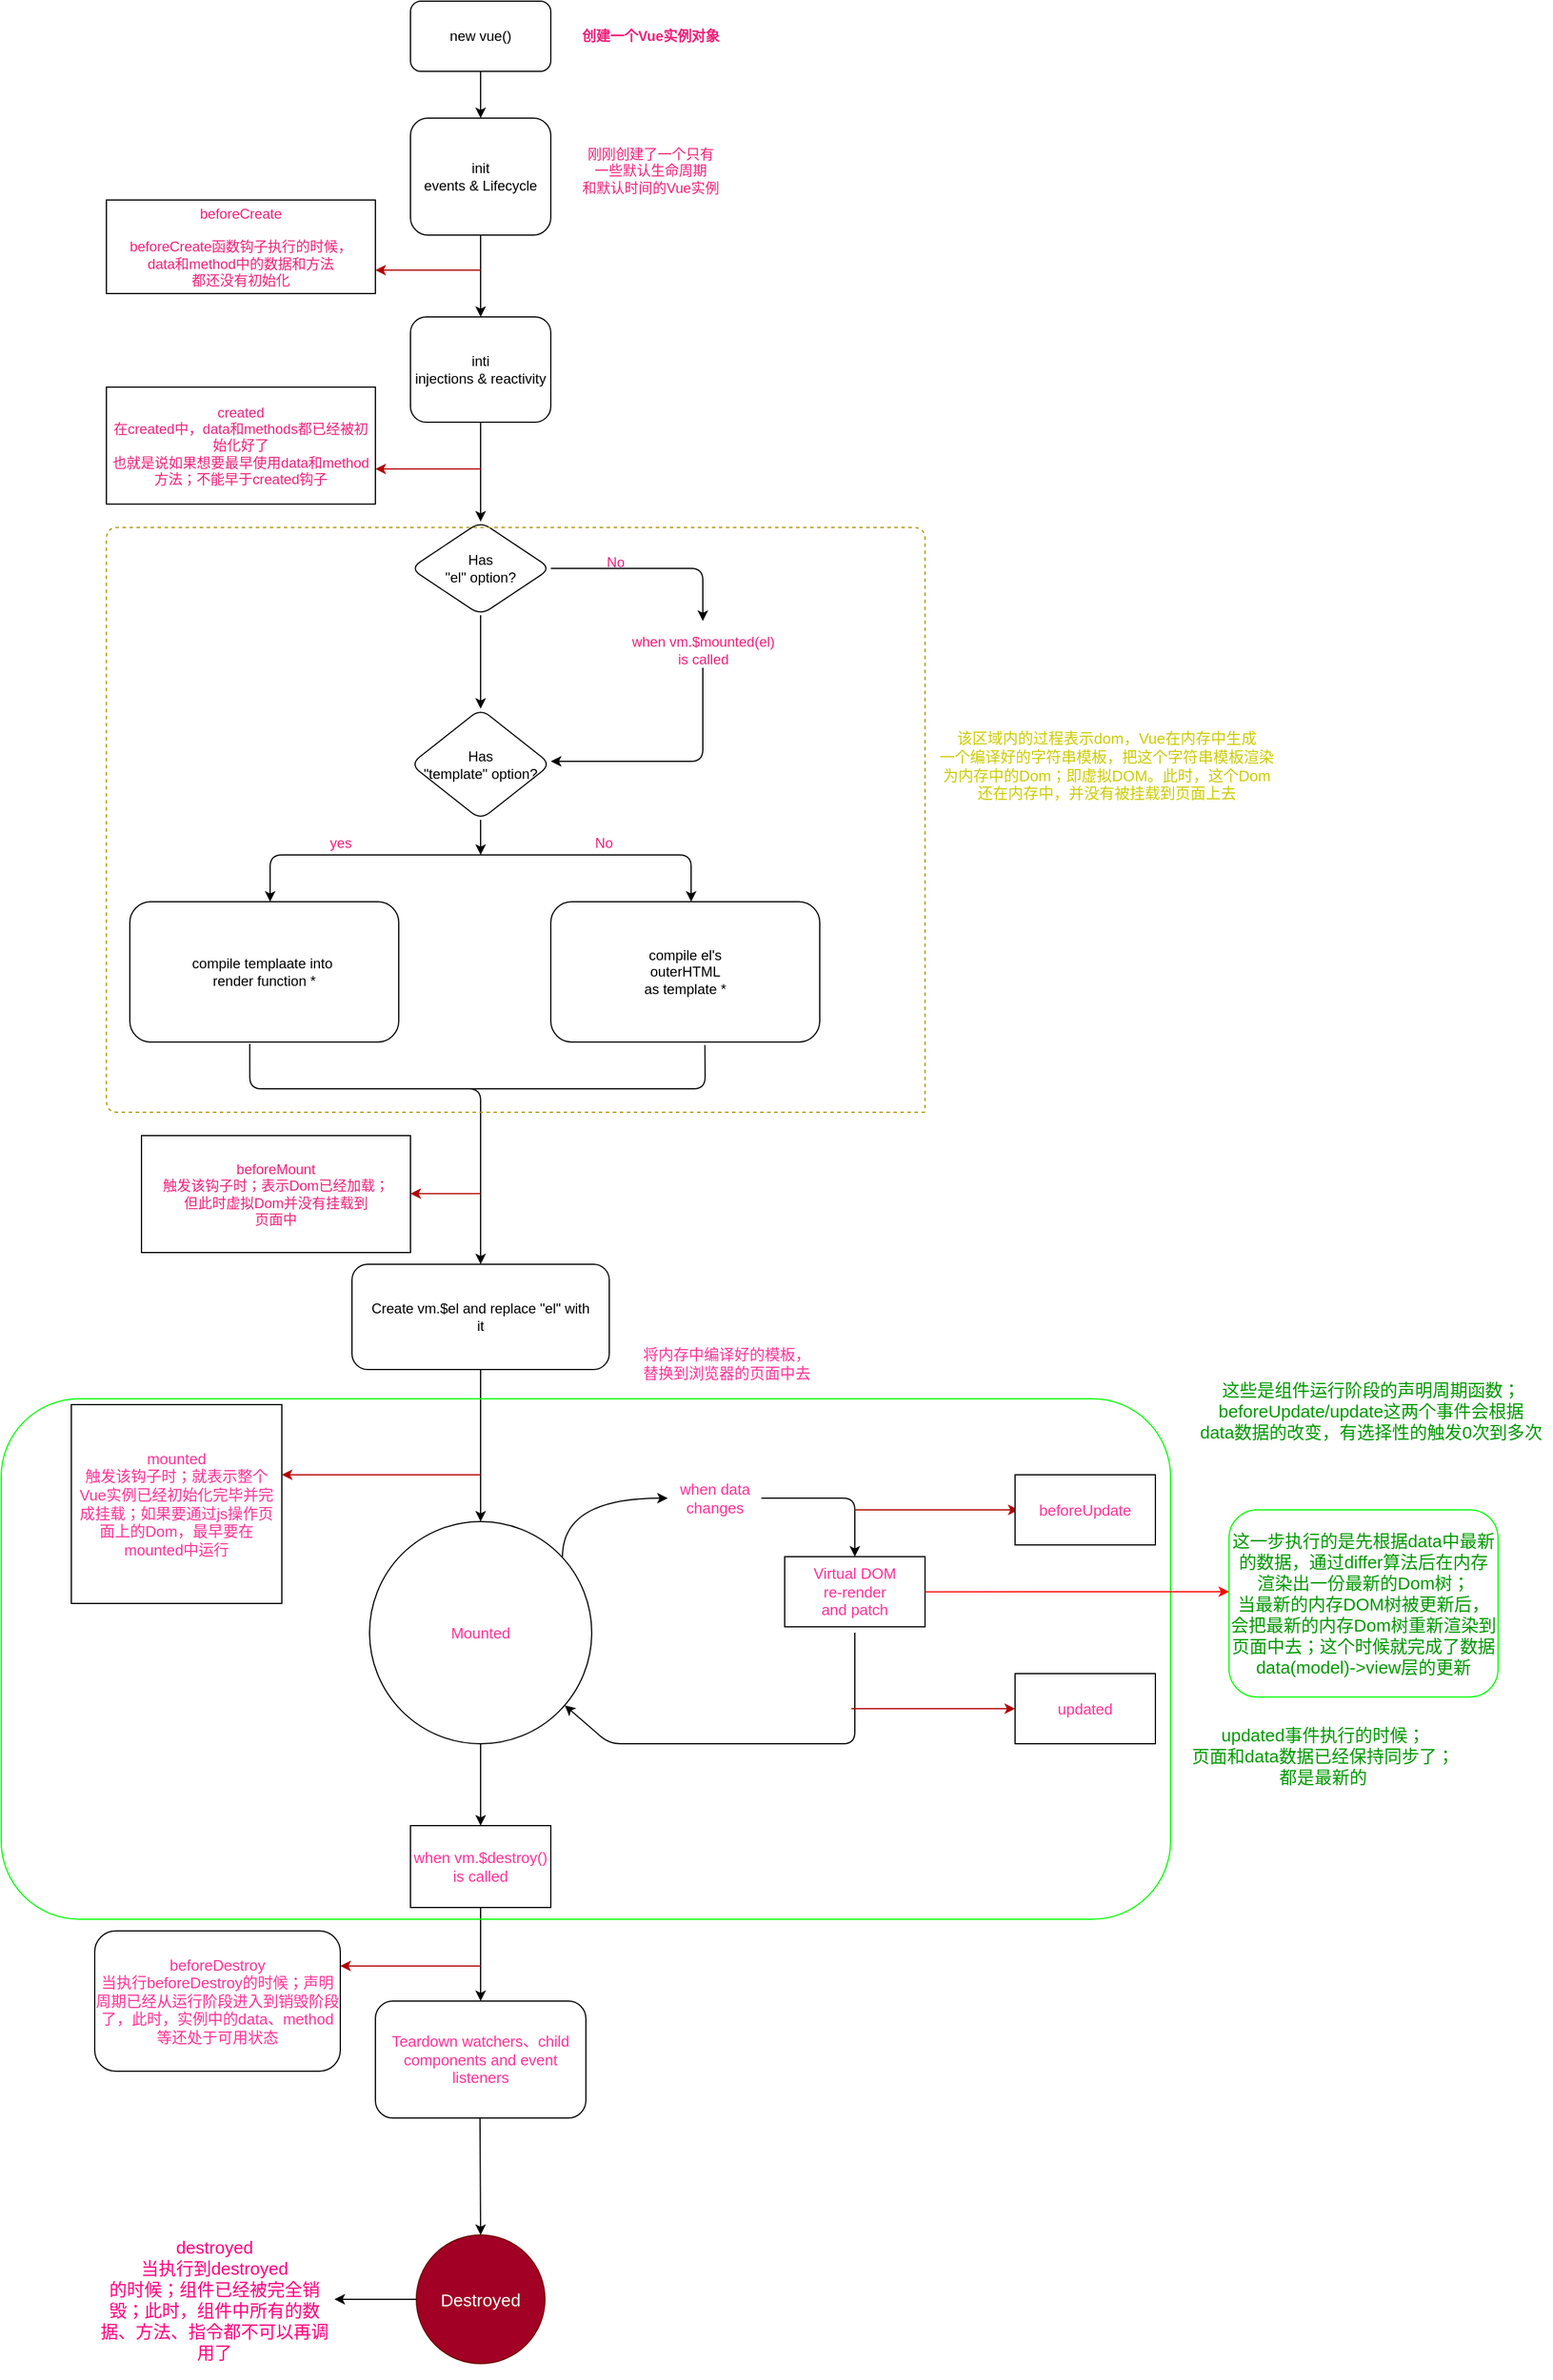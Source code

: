 <mxfile>
    <diagram id="cpQDuuSaUFJ5k6XHxkUT" name="第 1 页">
        <mxGraphModel dx="1851" dy="691" grid="1" gridSize="10" guides="1" tooltips="1" connect="1" arrows="1" fold="1" page="1" pageScale="1" pageWidth="827" pageHeight="1169" background="none" math="0" shadow="0">
            <root>
                <mxCell id="0"/>
                <mxCell id="1" parent="0"/>
                <mxCell id="5" value="" style="edgeStyle=none;html=1;fontColor=#F0227B;" edge="1" parent="1" source="2" target="4">
                    <mxGeometry relative="1" as="geometry"/>
                </mxCell>
                <mxCell id="2" value="new vue()" style="rounded=1;whiteSpace=wrap;html=1;" vertex="1" parent="1">
                    <mxGeometry x="310" y="30" width="120" height="60" as="geometry"/>
                </mxCell>
                <mxCell id="3" value="创建一个Vue实例对象" style="text;html=1;resizable=0;autosize=1;align=center;verticalAlign=middle;points=[];rounded=0;fontStyle=1;fontColor=#F0227B;" vertex="1" parent="1">
                    <mxGeometry x="450" y="50" width="130" height="20" as="geometry"/>
                </mxCell>
                <mxCell id="10" value="" style="edgeStyle=none;html=1;fontColor=#F0227B;" edge="1" parent="1" source="4" target="9">
                    <mxGeometry relative="1" as="geometry"/>
                </mxCell>
                <mxCell id="4" value="init&lt;br&gt;events &amp;amp; Lifecycle" style="whiteSpace=wrap;html=1;rounded=1;" vertex="1" parent="1">
                    <mxGeometry x="310" y="130" width="120" height="100" as="geometry"/>
                </mxCell>
                <mxCell id="6" value="刚刚创建了一个只有&lt;br&gt;一些默认生命周期&lt;br&gt;和默认时间的Vue实例" style="text;html=1;resizable=0;autosize=1;align=center;verticalAlign=middle;points=[];fillColor=none;strokeColor=none;rounded=0;fontColor=#F0227B;" vertex="1" parent="1">
                    <mxGeometry x="450" y="150" width="130" height="50" as="geometry"/>
                </mxCell>
                <mxCell id="7" value="" style="endArrow=classic;html=1;fontColor=#F0227B;fillColor=#e51400;strokeColor=#B20000;" edge="1" parent="1">
                    <mxGeometry width="50" height="50" relative="1" as="geometry">
                        <mxPoint x="370" y="260" as="sourcePoint"/>
                        <mxPoint x="280" y="260" as="targetPoint"/>
                        <Array as="points">
                            <mxPoint x="280" y="260"/>
                        </Array>
                    </mxGeometry>
                </mxCell>
                <mxCell id="8" value="beforeCreate&lt;br&gt;&lt;br&gt;beforeCreate函数钩子执行的时候，&lt;br&gt;data和method中的数据和方法&lt;br&gt;都还没有初始化" style="rounded=0;whiteSpace=wrap;html=1;fontColor=#F0227B;" vertex="1" parent="1">
                    <mxGeometry x="50" y="200" width="230" height="80" as="geometry"/>
                </mxCell>
                <mxCell id="12" value="" style="edgeStyle=none;html=1;fontColor=#F0227B;" edge="1" parent="1" source="9" target="11">
                    <mxGeometry relative="1" as="geometry"/>
                </mxCell>
                <mxCell id="9" value="inti&lt;br&gt;injections &amp;amp; reactivity" style="whiteSpace=wrap;html=1;rounded=1;" vertex="1" parent="1">
                    <mxGeometry x="310" y="300" width="120" height="90" as="geometry"/>
                </mxCell>
                <mxCell id="20" value="" style="edgeStyle=none;html=1;fontColor=#F0227B;" edge="1" parent="1" source="11" target="19">
                    <mxGeometry relative="1" as="geometry"/>
                </mxCell>
                <mxCell id="11" value="Has&lt;br&gt;&quot;el&quot; option?" style="rhombus;whiteSpace=wrap;html=1;rounded=1;" vertex="1" parent="1">
                    <mxGeometry x="310" y="475" width="120" height="80" as="geometry"/>
                </mxCell>
                <mxCell id="13" value="" style="endArrow=classic;html=1;fontColor=#F0227B;fillColor=#e51400;strokeColor=#B20000;" edge="1" parent="1" target="14">
                    <mxGeometry width="50" height="50" relative="1" as="geometry">
                        <mxPoint x="370" y="430" as="sourcePoint"/>
                        <mxPoint x="280" y="430" as="targetPoint"/>
                        <Array as="points">
                            <mxPoint x="320" y="430"/>
                            <mxPoint x="280" y="430"/>
                        </Array>
                    </mxGeometry>
                </mxCell>
                <mxCell id="14" value="created&lt;br&gt;在created中，data和methods都已经被初始化好了&lt;br&gt;也就是说如果想要最早使用data和method方法；不能早于created钩子" style="rounded=0;whiteSpace=wrap;html=1;fontColor=#F0227B;" vertex="1" parent="1">
                    <mxGeometry x="50" y="360" width="230" height="100" as="geometry"/>
                </mxCell>
                <mxCell id="15" value="" style="endArrow=classic;html=1;fontColor=#F0227B;" edge="1" parent="1" source="11">
                    <mxGeometry width="50" height="50" relative="1" as="geometry">
                        <mxPoint x="440" y="530" as="sourcePoint"/>
                        <mxPoint x="560" y="560" as="targetPoint"/>
                        <Array as="points">
                            <mxPoint x="560" y="515"/>
                        </Array>
                    </mxGeometry>
                </mxCell>
                <mxCell id="16" value="No" style="text;html=1;align=center;verticalAlign=middle;resizable=0;points=[];autosize=1;strokeColor=none;fillColor=none;fontColor=#F0227B;" vertex="1" parent="1">
                    <mxGeometry x="470" y="500" width="30" height="20" as="geometry"/>
                </mxCell>
                <mxCell id="17" value="when vm.$mounted(el)&lt;br&gt;is called" style="text;html=1;align=center;verticalAlign=middle;resizable=0;points=[];autosize=1;strokeColor=none;fillColor=none;fontColor=#F0227B;" vertex="1" parent="1">
                    <mxGeometry x="490" y="570" width="140" height="30" as="geometry"/>
                </mxCell>
                <mxCell id="18" value="" style="endArrow=classic;html=1;fontColor=#F0227B;" edge="1" parent="1">
                    <mxGeometry width="50" height="50" relative="1" as="geometry">
                        <mxPoint x="560" y="600" as="sourcePoint"/>
                        <mxPoint x="430" y="680" as="targetPoint"/>
                        <Array as="points">
                            <mxPoint x="560" y="680"/>
                        </Array>
                    </mxGeometry>
                </mxCell>
                <mxCell id="19" value="Has&lt;br&gt;&quot;template&quot; option?" style="rhombus;whiteSpace=wrap;html=1;rounded=1;" vertex="1" parent="1">
                    <mxGeometry x="310" y="635" width="120" height="95" as="geometry"/>
                </mxCell>
                <mxCell id="21" value="" style="endArrow=classic;startArrow=classic;html=1;fontColor=#F0227B;" edge="1" parent="1">
                    <mxGeometry width="50" height="50" relative="1" as="geometry">
                        <mxPoint x="190" y="800" as="sourcePoint"/>
                        <mxPoint x="550" y="800" as="targetPoint"/>
                        <Array as="points">
                            <mxPoint x="190" y="760"/>
                            <mxPoint x="340" y="760"/>
                            <mxPoint x="470" y="760"/>
                            <mxPoint x="550" y="760"/>
                        </Array>
                    </mxGeometry>
                </mxCell>
                <mxCell id="22" value="" style="endArrow=classic;html=1;fontColor=#F0227B;exitX=0.5;exitY=1;exitDx=0;exitDy=0;" edge="1" parent="1" source="19">
                    <mxGeometry width="50" height="50" relative="1" as="geometry">
                        <mxPoint x="400" y="740" as="sourcePoint"/>
                        <mxPoint x="370" y="760" as="targetPoint"/>
                    </mxGeometry>
                </mxCell>
                <mxCell id="23" value="No" style="text;html=1;align=center;verticalAlign=middle;resizable=0;points=[];autosize=1;strokeColor=none;fillColor=none;fontColor=#F0227B;" vertex="1" parent="1">
                    <mxGeometry x="460" y="740" width="30" height="20" as="geometry"/>
                </mxCell>
                <mxCell id="24" value="yes" style="text;html=1;align=center;verticalAlign=middle;resizable=0;points=[];autosize=1;strokeColor=none;fillColor=none;fontColor=#F0227B;" vertex="1" parent="1">
                    <mxGeometry x="235" y="740" width="30" height="20" as="geometry"/>
                </mxCell>
                <mxCell id="27" value="compile templaate into&amp;nbsp;&lt;br&gt;render function *" style="rounded=1;whiteSpace=wrap;html=1;" vertex="1" parent="1">
                    <mxGeometry x="70" y="800" width="230" height="120" as="geometry"/>
                </mxCell>
                <mxCell id="28" value="compile el's&lt;br&gt;outerHTML&lt;br&gt;as template *" style="rounded=1;whiteSpace=wrap;html=1;" vertex="1" parent="1">
                    <mxGeometry x="430" y="800" width="230" height="120" as="geometry"/>
                </mxCell>
                <mxCell id="29" value="" style="edgeStyle=segmentEdgeStyle;endArrow=classic;html=1;fontColor=#FFFFFF;exitX=0.446;exitY=1.013;exitDx=0;exitDy=0;exitPerimeter=0;" edge="1" parent="1" source="27">
                    <mxGeometry width="50" height="50" relative="1" as="geometry">
                        <mxPoint x="170" y="960" as="sourcePoint"/>
                        <mxPoint x="370" y="1110" as="targetPoint"/>
                        <Array as="points">
                            <mxPoint x="173" y="960"/>
                            <mxPoint x="370" y="960"/>
                        </Array>
                    </mxGeometry>
                </mxCell>
                <mxCell id="31" value="" style="endArrow=none;html=1;fontColor=#FFFFFF;entryX=0.573;entryY=1.022;entryDx=0;entryDy=0;entryPerimeter=0;" edge="1" parent="1" target="28">
                    <mxGeometry width="50" height="50" relative="1" as="geometry">
                        <mxPoint x="360" y="960" as="sourcePoint"/>
                        <mxPoint x="560" y="950" as="targetPoint"/>
                        <Array as="points">
                            <mxPoint x="562" y="960"/>
                        </Array>
                    </mxGeometry>
                </mxCell>
                <mxCell id="32" value="" style="endArrow=none;dashed=1;html=1;fontColor=#00FF00;labelBorderColor=none;labelBackgroundColor=#00CC00;fillColor=#e3c800;strokeColor=#B09500;" edge="1" parent="1">
                    <mxGeometry width="50" height="50" relative="1" as="geometry">
                        <mxPoint x="750" y="980" as="sourcePoint"/>
                        <mxPoint x="750" y="980" as="targetPoint"/>
                        <Array as="points">
                            <mxPoint x="50" y="980"/>
                            <mxPoint x="50" y="750"/>
                            <mxPoint x="50" y="480"/>
                            <mxPoint x="750" y="480"/>
                        </Array>
                    </mxGeometry>
                </mxCell>
                <mxCell id="33" value="&lt;font color=&quot;#cccc00&quot; style=&quot;font-size: 13px;&quot;&gt;该区域内的过程表示dom，Vue在内存中生成&lt;br style=&quot;font-size: 13px;&quot;&gt;一个编译好的字符串模板，把这个字符串模板渲染&lt;br style=&quot;font-size: 13px;&quot;&gt;为内存中的Dom；即虚拟DOM。此时，这个Dom&lt;br style=&quot;font-size: 13px;&quot;&gt;还在内存中，并没有被挂载到页面上去&lt;br style=&quot;font-size: 13px;&quot;&gt;&lt;/font&gt;" style="text;html=1;align=center;verticalAlign=middle;resizable=0;points=[];autosize=1;strokeColor=none;fillColor=none;fontColor=#00FF00;strokeWidth=4;spacing=5;spacingTop=3;fontSize=13;" vertex="1" parent="1">
                    <mxGeometry x="750" y="642.5" width="310" height="80" as="geometry"/>
                </mxCell>
                <mxCell id="34" value="" style="endArrow=classic;html=1;labelBackgroundColor=#00CC00;labelBorderColor=none;fontSize=13;fontColor=#CCCC00;fillColor=#e51400;strokeColor=#B20000;" edge="1" parent="1">
                    <mxGeometry width="50" height="50" relative="1" as="geometry">
                        <mxPoint x="370" y="1049.58" as="sourcePoint"/>
                        <mxPoint x="310" y="1049.58" as="targetPoint"/>
                    </mxGeometry>
                </mxCell>
                <mxCell id="36" value="beforeMount&lt;br&gt;触发该钩子时；表示Dom已经加载；&lt;br&gt;但此时虚拟Dom并没有挂载到&lt;br&gt;页面中" style="rounded=0;whiteSpace=wrap;html=1;fontColor=#F0227B;" vertex="1" parent="1">
                    <mxGeometry x="80" y="1000" width="230" height="100" as="geometry"/>
                </mxCell>
                <mxCell id="194" value="Create vm.$el and replace &quot;el&quot; with&lt;br&gt;it" style="whiteSpace=wrap;html=1;rounded=1;" vertex="1" parent="1">
                    <mxGeometry x="260" y="1110" width="220" height="90" as="geometry"/>
                </mxCell>
                <mxCell id="195" value="&lt;font color=&quot;#ff3399&quot;&gt;将内存中编译好的模板，&lt;br&gt;替换到浏览器的页面中去&lt;/font&gt;" style="text;html=1;align=center;verticalAlign=middle;resizable=0;points=[];autosize=1;strokeColor=none;fillColor=none;fontSize=13;fontColor=#CCCC00;" vertex="1" parent="1">
                    <mxGeometry x="500" y="1175" width="160" height="40" as="geometry"/>
                </mxCell>
                <mxCell id="213" style="edgeStyle=none;html=1;labelBackgroundColor=#00CC00;labelBorderColor=none;fontSize=13;fontColor=#FF3399;" edge="1" parent="1" source="197">
                    <mxGeometry relative="1" as="geometry">
                        <mxPoint x="370" y="1590" as="targetPoint"/>
                    </mxGeometry>
                </mxCell>
                <mxCell id="197" value="Mounted" style="ellipse;whiteSpace=wrap;html=1;aspect=fixed;fontSize=13;fontColor=#FF3399;strokeWidth=1;fillColor=default;" vertex="1" parent="1">
                    <mxGeometry x="275" y="1330" width="190" height="190" as="geometry"/>
                </mxCell>
                <mxCell id="198" value="" style="endArrow=classic;html=1;labelBackgroundColor=#00CC00;labelBorderColor=none;fontSize=13;fontColor=#FF3399;exitX=0.5;exitY=1;exitDx=0;exitDy=0;entryX=0.5;entryY=0;entryDx=0;entryDy=0;" edge="1" parent="1" source="194" target="197">
                    <mxGeometry width="50" height="50" relative="1" as="geometry">
                        <mxPoint x="300" y="1250" as="sourcePoint"/>
                        <mxPoint x="350" y="1200" as="targetPoint"/>
                    </mxGeometry>
                </mxCell>
                <mxCell id="199" value="" style="endArrow=classic;html=1;labelBackgroundColor=#00CC00;labelBorderColor=none;fontSize=13;fontColor=#CCCC00;fillColor=#e51400;strokeColor=#B20000;" edge="1" parent="1">
                    <mxGeometry width="50" height="50" relative="1" as="geometry">
                        <mxPoint x="370" y="1290" as="sourcePoint"/>
                        <mxPoint x="200" y="1290" as="targetPoint"/>
                        <Array as="points">
                            <mxPoint x="310" y="1290"/>
                        </Array>
                    </mxGeometry>
                </mxCell>
                <mxCell id="200" value="mounted&lt;br&gt;触发该钩子时；就表示整个Vue实例已经初始化完毕并完成挂载；如果要通过js操作页面上的Dom，最早要在mounted中运行" style="whiteSpace=wrap;html=1;fontSize=13;fontColor=#FF3399;strokeWidth=1;fillColor=default;" vertex="1" parent="1">
                    <mxGeometry x="20" y="1230" width="180" height="170" as="geometry"/>
                </mxCell>
                <mxCell id="204" value="" style="curved=1;endArrow=classic;html=1;labelBackgroundColor=#00CC00;labelBorderColor=none;fontSize=13;fontColor=#FF3399;" edge="1" parent="1">
                    <mxGeometry width="50" height="50" relative="1" as="geometry">
                        <mxPoint x="440" y="1360" as="sourcePoint"/>
                        <mxPoint x="530" y="1310" as="targetPoint"/>
                        <Array as="points">
                            <mxPoint x="440" y="1310"/>
                        </Array>
                    </mxGeometry>
                </mxCell>
                <mxCell id="206" style="edgeStyle=none;html=1;labelBackgroundColor=#00CC00;labelBorderColor=none;fontSize=13;fontColor=#FF3399;" edge="1" parent="1" source="205">
                    <mxGeometry relative="1" as="geometry">
                        <mxPoint x="690" y="1360" as="targetPoint"/>
                        <Array as="points">
                            <mxPoint x="690" y="1310"/>
                        </Array>
                    </mxGeometry>
                </mxCell>
                <mxCell id="205" value="when data &lt;br&gt;changes" style="text;html=1;align=center;verticalAlign=middle;resizable=0;points=[];autosize=1;strokeColor=none;fillColor=none;fontSize=13;fontColor=#FF3399;" vertex="1" parent="1">
                    <mxGeometry x="530" y="1290" width="80" height="40" as="geometry"/>
                </mxCell>
                <mxCell id="208" style="edgeStyle=none;html=1;labelBackgroundColor=#00CC00;labelBorderColor=none;fontSize=13;fontColor=#FF3399;" edge="1" parent="1" target="197">
                    <mxGeometry relative="1" as="geometry">
                        <mxPoint x="470" y="1520" as="targetPoint"/>
                        <mxPoint x="690" y="1425" as="sourcePoint"/>
                        <Array as="points">
                            <mxPoint x="690" y="1470"/>
                            <mxPoint x="690" y="1520"/>
                            <mxPoint x="480" y="1520"/>
                        </Array>
                    </mxGeometry>
                </mxCell>
                <mxCell id="207" value="Virtual DOM&lt;br&gt;re-render&lt;br&gt;and patch" style="whiteSpace=wrap;html=1;fontSize=13;fontColor=#FF3399;strokeWidth=1;fillColor=default;" vertex="1" parent="1">
                    <mxGeometry x="630" y="1360" width="120" height="60" as="geometry"/>
                </mxCell>
                <mxCell id="209" value="" style="endArrow=classic;html=1;labelBackgroundColor=#00CC00;labelBorderColor=none;fontSize=13;fontColor=#CCCC00;fillColor=#e51400;strokeColor=#B20000;" edge="1" parent="1">
                    <mxGeometry width="50" height="50" relative="1" as="geometry">
                        <mxPoint x="690" y="1320" as="sourcePoint"/>
                        <mxPoint x="830" y="1320" as="targetPoint"/>
                        <Array as="points">
                            <mxPoint x="760" y="1320"/>
                        </Array>
                    </mxGeometry>
                </mxCell>
                <mxCell id="210" value="beforeUpdate&lt;br&gt;" style="whiteSpace=wrap;html=1;fontSize=13;fontColor=#FF3399;strokeWidth=1;fillColor=default;" vertex="1" parent="1">
                    <mxGeometry x="827" y="1290" width="120" height="60" as="geometry"/>
                </mxCell>
                <mxCell id="211" value="" style="endArrow=classic;html=1;labelBackgroundColor=#00CC00;labelBorderColor=none;fontSize=13;fontColor=#CCCC00;fillColor=#e51400;strokeColor=#B20000;" edge="1" parent="1">
                    <mxGeometry width="50" height="50" relative="1" as="geometry">
                        <mxPoint x="687" y="1490" as="sourcePoint"/>
                        <mxPoint x="827" y="1490" as="targetPoint"/>
                        <Array as="points">
                            <mxPoint x="757" y="1490"/>
                        </Array>
                    </mxGeometry>
                </mxCell>
                <mxCell id="212" value="updated" style="whiteSpace=wrap;html=1;fontSize=13;fontColor=#FF3399;strokeWidth=1;fillColor=default;" vertex="1" parent="1">
                    <mxGeometry x="827" y="1460" width="120" height="60" as="geometry"/>
                </mxCell>
                <mxCell id="215" style="edgeStyle=none;html=1;labelBackgroundColor=#00CC00;labelBorderColor=none;fontSize=13;fontColor=#FF3399;" edge="1" parent="1" source="214">
                    <mxGeometry relative="1" as="geometry">
                        <mxPoint x="370" y="1740" as="targetPoint"/>
                    </mxGeometry>
                </mxCell>
                <mxCell id="214" value="when vm.$destroy()&lt;br&gt;is called" style="whiteSpace=wrap;html=1;fontSize=13;fontColor=#FF3399;strokeWidth=1;fillColor=default;" vertex="1" parent="1">
                    <mxGeometry x="310" y="1590" width="120" height="70" as="geometry"/>
                </mxCell>
                <mxCell id="216" value="Teardown watchers、child components and event listeners" style="rounded=1;whiteSpace=wrap;html=1;fontSize=13;fontColor=#FF3399;strokeWidth=1;fillColor=default;" vertex="1" parent="1">
                    <mxGeometry x="280" y="1740" width="180" height="100" as="geometry"/>
                </mxCell>
                <mxCell id="217" value="" style="endArrow=classic;html=1;labelBackgroundColor=#00CC00;labelBorderColor=none;fontSize=13;fontColor=#CCCC00;fillColor=#e51400;strokeColor=#B20000;" edge="1" parent="1">
                    <mxGeometry width="50" height="50" relative="1" as="geometry">
                        <mxPoint x="370" y="1710" as="sourcePoint"/>
                        <mxPoint x="250" y="1710" as="targetPoint"/>
                        <Array as="points">
                            <mxPoint x="310" y="1710"/>
                        </Array>
                    </mxGeometry>
                </mxCell>
                <mxCell id="218" value="beforeDestroy&lt;br&gt;当执行beforeDestroy的时候；声明周期已经从运行阶段进入到销毁阶段了，此时，实例中的data、method等还处于可用状态" style="rounded=1;whiteSpace=wrap;html=1;fontSize=13;fontColor=#FF3399;strokeWidth=1;fillColor=default;" vertex="1" parent="1">
                    <mxGeometry x="40" y="1680" width="210" height="120" as="geometry"/>
                </mxCell>
                <mxCell id="219" value="" style="rounded=1;whiteSpace=wrap;html=1;fontSize=13;fontColor=#FF3399;strokeWidth=1;fillColor=none;strokeColor=#00FF00;" vertex="1" parent="1">
                    <mxGeometry x="-40" y="1225" width="1000" height="445" as="geometry"/>
                </mxCell>
                <mxCell id="221" value="&lt;font color=&quot;#009900&quot; style=&quot;font-size: 15px&quot;&gt;这些是组件运行阶段的声明周期函数；&lt;br&gt;beforeUpdate/update这两个事件会根据&lt;br&gt;data数据的改变，有选择性的触发0次到多次&lt;br&gt;&lt;/font&gt;" style="text;html=1;align=center;verticalAlign=middle;resizable=0;points=[];autosize=1;strokeColor=none;fillColor=none;fontSize=13;fontColor=#FF3399;" vertex="1" parent="1">
                    <mxGeometry x="976" y="1210" width="310" height="50" as="geometry"/>
                </mxCell>
                <mxCell id="222" value="" style="endArrow=classic;html=1;labelBackgroundColor=#00CC00;labelBorderColor=none;fontSize=15;fontColor=#009900;exitX=0.79;exitY=0.371;exitDx=0;exitDy=0;exitPerimeter=0;strokeColor=#FF0000;" edge="1" parent="1" source="219">
                    <mxGeometry width="50" height="50" relative="1" as="geometry">
                        <mxPoint x="850" y="1430" as="sourcePoint"/>
                        <mxPoint x="1010" y="1390" as="targetPoint"/>
                    </mxGeometry>
                </mxCell>
                <mxCell id="224" value="这一步执行的是先根据data中最新的数据，通过differ算法后在内存渲染出一份最新的Dom树；&lt;br&gt;当最新的内存DOM树被更新后，会把最新的内存Dom树重新渲染到页面中去；这个时候就完成了数据data(model)-&amp;gt;view层的更新" style="rounded=1;whiteSpace=wrap;html=1;fontSize=15;fontColor=#009900;strokeColor=#00FF00;strokeWidth=1;fillColor=none;" vertex="1" parent="1">
                    <mxGeometry x="1010" y="1320" width="230" height="160" as="geometry"/>
                </mxCell>
                <mxCell id="226" value="updated事件执行的时候；&lt;br&gt;页面和data数据已经保持同步了；&lt;br&gt;都是最新的" style="text;html=1;align=center;verticalAlign=middle;resizable=0;points=[];autosize=1;strokeColor=none;fillColor=none;fontSize=15;fontColor=#009900;" vertex="1" parent="1">
                    <mxGeometry x="970" y="1500" width="240" height="60" as="geometry"/>
                </mxCell>
                <mxCell id="229" value="&lt;font color=&quot;#ffffff&quot;&gt;Destroyed&lt;/font&gt;" style="ellipse;whiteSpace=wrap;html=1;aspect=fixed;fontSize=15;fontColor=#ffffff;strokeColor=#6F0000;strokeWidth=1;fillColor=#a20025;" vertex="1" parent="1">
                    <mxGeometry x="315" y="1940" width="110" height="110" as="geometry"/>
                </mxCell>
                <mxCell id="231" value="destroyed&lt;br&gt;当执行到destroyed&lt;br&gt;的时候；组件已经被完全销毁；此时，组件中所有的数据、方法、指令都不可以再调用了" style="rounded=1;whiteSpace=wrap;html=1;fontSize=15;fontColor=#FF0080;strokeColor=#FFFFFF;strokeWidth=1;fillColor=none;" vertex="1" parent="1">
                    <mxGeometry x="40" y="1927.5" width="205" height="135" as="geometry"/>
                </mxCell>
                <mxCell id="232" style="edgeStyle=none;html=1;labelBackgroundColor=#00CC00;labelBorderColor=none;fontSize=13;fontColor=#FF3399;entryX=0.5;entryY=0;entryDx=0;entryDy=0;" edge="1" parent="1" target="229">
                    <mxGeometry relative="1" as="geometry">
                        <mxPoint x="369.44" y="1920" as="targetPoint"/>
                        <mxPoint x="369.44" y="1840" as="sourcePoint"/>
                    </mxGeometry>
                </mxCell>
                <mxCell id="233" style="edgeStyle=none;html=1;labelBackgroundColor=#00CC00;labelBorderColor=none;fontSize=13;fontColor=#FF3399;entryX=1;entryY=0.5;entryDx=0;entryDy=0;exitX=0;exitY=0.5;exitDx=0;exitDy=0;" edge="1" parent="1" source="229" target="231">
                    <mxGeometry relative="1" as="geometry">
                        <mxPoint x="275" y="2030" as="targetPoint"/>
                        <mxPoint x="310" y="2000" as="sourcePoint"/>
                    </mxGeometry>
                </mxCell>
            </root>
        </mxGraphModel>
    </diagram>
</mxfile>